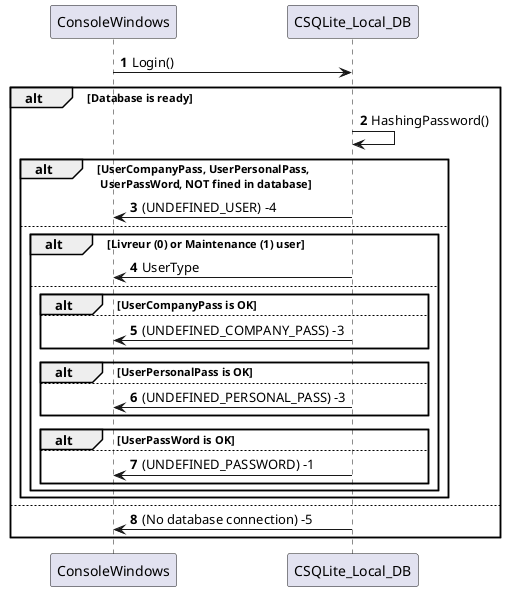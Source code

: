 @startuml


autonumber
ConsoleWindows-> CSQLite_Local_DB  : Login()

alt Database is ready
     CSQLite_Local_DB  -> CSQLite_Local_DB  : HashingPassword()

     alt UserCompanyPass, UserPersonalPass,\n UserPassWord, NOT fined in database
         CSQLite_Local_DB  -> ConsoleWindows : (UNDEFINED_USER) -4
     else

         alt Livreur (0) or Maintenance (1) user
         CSQLite_Local_DB  -> ConsoleWindows : UserType

         else

             alt UserCompanyPass is OK
             else
                  CSQLite_Local_DB  -> ConsoleWindows:  (UNDEFINED_COMPANY_PASS) -3
             end

             alt UserPersonalPass is OK
             else
                  CSQLite_Local_DB  -> ConsoleWindows: (UNDEFINED_PERSONAL_PASS) -3
             end

             alt UserPassWord is OK
             else
                  CSQLite_Local_DB  -> ConsoleWindows: (UNDEFINED_PASSWORD) -1
             end
         end
     end

else
     CSQLite_Local_DB  -> ConsoleWindows : (No database connection) -5
end

@enduml
